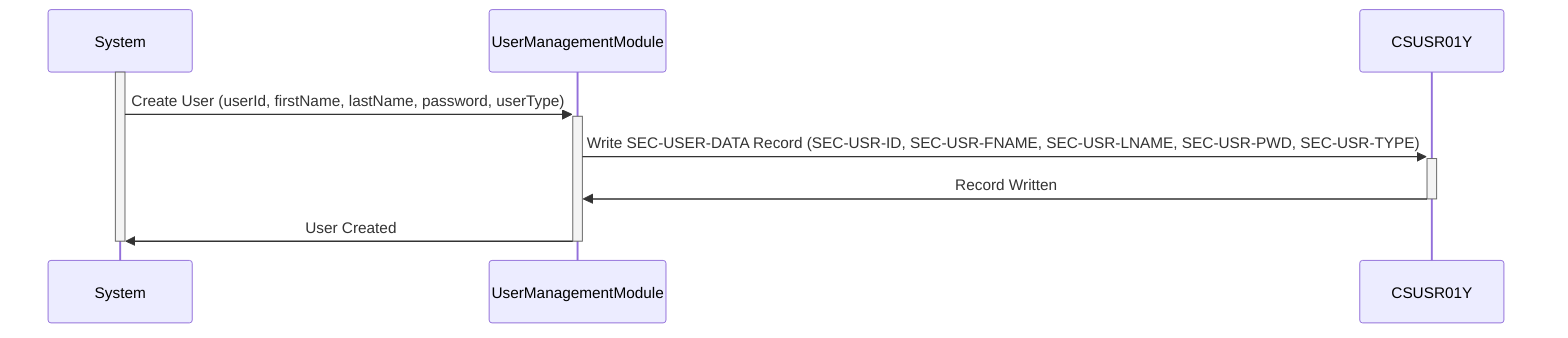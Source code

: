 sequenceDiagram
    participant System
    participant UserManagementModule

    activate System
    System->>+UserManagementModule: Create User (userId, firstName, lastName, password, userType)
    UserManagementModule->>+CSUSR01Y: Write SEC-USER-DATA Record (SEC-USR-ID, SEC-USR-FNAME, SEC-USR-LNAME, SEC-USR-PWD, SEC-USR-TYPE)
    CSUSR01Y->>-UserManagementModule: Record Written
    UserManagementModule->>-System: User Created
    deactivate System